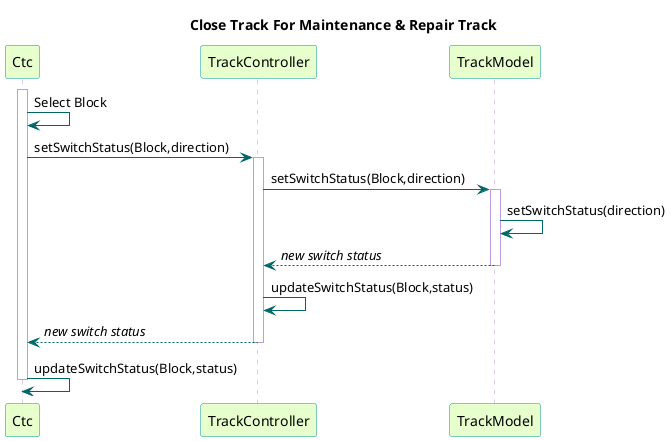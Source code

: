 @startuml

title Close Track For Maintenance & Repair Track

skinparam sequence {
  BackgroundColor transparent
  ParticipantBackgroundColor #e6ffcc
  ParticipantBorderColor 	#049595
  PackageBorderCOlor  #049595
  ArrowColor #006666
  LifeLineBorderColor #c09cd9
}

participant Ctc
participant TrackController
participant TrackModel

activate Ctc
Ctc -> Ctc : Select Block
Ctc -> TrackController : setSwitchStatus(Block,direction)

activate TrackController
TrackController -> TrackModel : setSwitchStatus(Block,direction)

activate TrackModel
TrackModel -> TrackModel : setSwitchStatus(direction)
TrackModel --> TrackController : //new switch status//
deactivate TrackModel

TrackController -> TrackController : updateSwitchStatus(Block,status)
TrackController --> Ctc : //new switch status//
deactivate TrackController

Ctc -> Ctc : updateSwitchStatus(Block,status)
deactivate Ctc
@enduml
